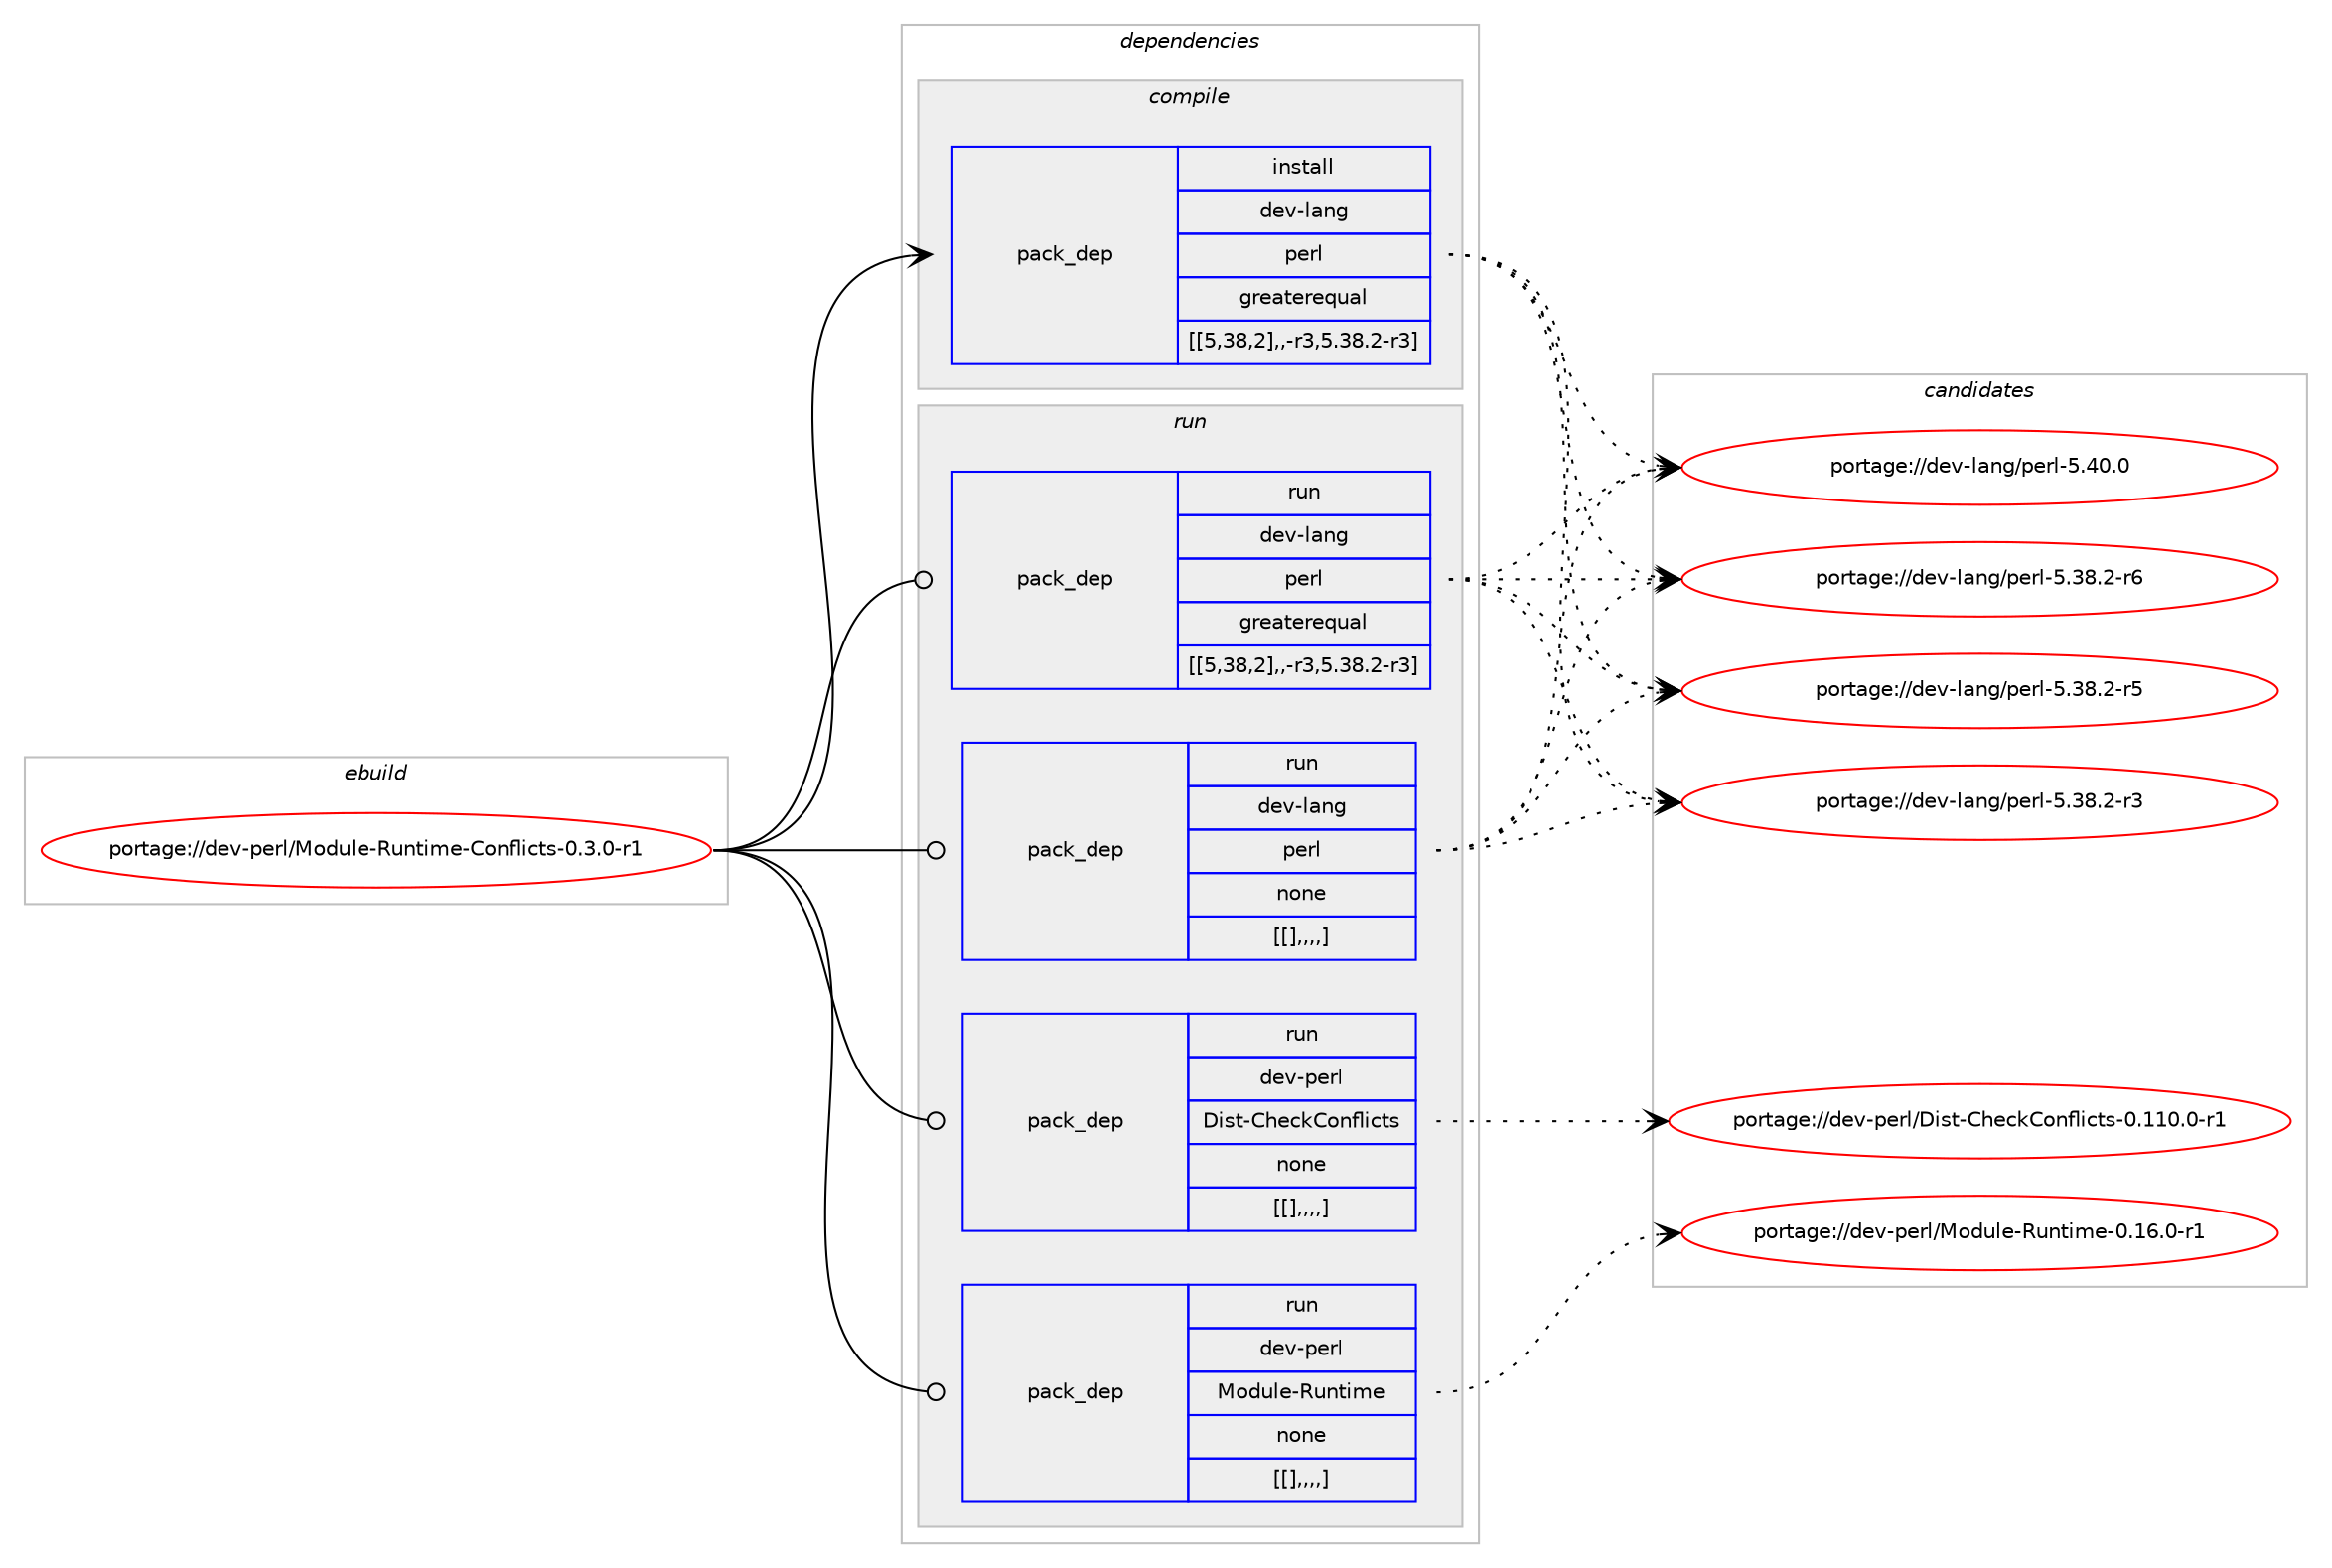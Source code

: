 digraph prolog {

# *************
# Graph options
# *************

newrank=true;
concentrate=true;
compound=true;
graph [rankdir=LR,fontname=Helvetica,fontsize=10,ranksep=1.5];#, ranksep=2.5, nodesep=0.2];
edge  [arrowhead=vee];
node  [fontname=Helvetica,fontsize=10];

# **********
# The ebuild
# **********

subgraph cluster_leftcol {
color=gray;
label=<<i>ebuild</i>>;
id [label="portage://dev-perl/Module-Runtime-Conflicts-0.3.0-r1", color=red, width=4, href="../dev-perl/Module-Runtime-Conflicts-0.3.0-r1.svg"];
}

# ****************
# The dependencies
# ****************

subgraph cluster_midcol {
color=gray;
label=<<i>dependencies</i>>;
subgraph cluster_compile {
fillcolor="#eeeeee";
style=filled;
label=<<i>compile</i>>;
subgraph pack102650 {
dependency134311 [label=<<TABLE BORDER="0" CELLBORDER="1" CELLSPACING="0" CELLPADDING="4" WIDTH="220"><TR><TD ROWSPAN="6" CELLPADDING="30">pack_dep</TD></TR><TR><TD WIDTH="110">install</TD></TR><TR><TD>dev-lang</TD></TR><TR><TD>perl</TD></TR><TR><TD>greaterequal</TD></TR><TR><TD>[[5,38,2],,-r3,5.38.2-r3]</TD></TR></TABLE>>, shape=none, color=blue];
}
id:e -> dependency134311:w [weight=20,style="solid",arrowhead="vee"];
}
subgraph cluster_compileandrun {
fillcolor="#eeeeee";
style=filled;
label=<<i>compile and run</i>>;
}
subgraph cluster_run {
fillcolor="#eeeeee";
style=filled;
label=<<i>run</i>>;
subgraph pack102651 {
dependency134312 [label=<<TABLE BORDER="0" CELLBORDER="1" CELLSPACING="0" CELLPADDING="4" WIDTH="220"><TR><TD ROWSPAN="6" CELLPADDING="30">pack_dep</TD></TR><TR><TD WIDTH="110">run</TD></TR><TR><TD>dev-lang</TD></TR><TR><TD>perl</TD></TR><TR><TD>greaterequal</TD></TR><TR><TD>[[5,38,2],,-r3,5.38.2-r3]</TD></TR></TABLE>>, shape=none, color=blue];
}
id:e -> dependency134312:w [weight=20,style="solid",arrowhead="odot"];
subgraph pack102652 {
dependency134313 [label=<<TABLE BORDER="0" CELLBORDER="1" CELLSPACING="0" CELLPADDING="4" WIDTH="220"><TR><TD ROWSPAN="6" CELLPADDING="30">pack_dep</TD></TR><TR><TD WIDTH="110">run</TD></TR><TR><TD>dev-lang</TD></TR><TR><TD>perl</TD></TR><TR><TD>none</TD></TR><TR><TD>[[],,,,]</TD></TR></TABLE>>, shape=none, color=blue];
}
id:e -> dependency134313:w [weight=20,style="solid",arrowhead="odot"];
subgraph pack102653 {
dependency134314 [label=<<TABLE BORDER="0" CELLBORDER="1" CELLSPACING="0" CELLPADDING="4" WIDTH="220"><TR><TD ROWSPAN="6" CELLPADDING="30">pack_dep</TD></TR><TR><TD WIDTH="110">run</TD></TR><TR><TD>dev-perl</TD></TR><TR><TD>Dist-CheckConflicts</TD></TR><TR><TD>none</TD></TR><TR><TD>[[],,,,]</TD></TR></TABLE>>, shape=none, color=blue];
}
id:e -> dependency134314:w [weight=20,style="solid",arrowhead="odot"];
subgraph pack102654 {
dependency134315 [label=<<TABLE BORDER="0" CELLBORDER="1" CELLSPACING="0" CELLPADDING="4" WIDTH="220"><TR><TD ROWSPAN="6" CELLPADDING="30">pack_dep</TD></TR><TR><TD WIDTH="110">run</TD></TR><TR><TD>dev-perl</TD></TR><TR><TD>Module-Runtime</TD></TR><TR><TD>none</TD></TR><TR><TD>[[],,,,]</TD></TR></TABLE>>, shape=none, color=blue];
}
id:e -> dependency134315:w [weight=20,style="solid",arrowhead="odot"];
}
}

# **************
# The candidates
# **************

subgraph cluster_choices {
rank=same;
color=gray;
label=<<i>candidates</i>>;

subgraph choice102650 {
color=black;
nodesep=1;
choice10010111845108971101034711210111410845534652484648 [label="portage://dev-lang/perl-5.40.0", color=red, width=4,href="../dev-lang/perl-5.40.0.svg"];
choice100101118451089711010347112101114108455346515646504511454 [label="portage://dev-lang/perl-5.38.2-r6", color=red, width=4,href="../dev-lang/perl-5.38.2-r6.svg"];
choice100101118451089711010347112101114108455346515646504511453 [label="portage://dev-lang/perl-5.38.2-r5", color=red, width=4,href="../dev-lang/perl-5.38.2-r5.svg"];
choice100101118451089711010347112101114108455346515646504511451 [label="portage://dev-lang/perl-5.38.2-r3", color=red, width=4,href="../dev-lang/perl-5.38.2-r3.svg"];
dependency134311:e -> choice10010111845108971101034711210111410845534652484648:w [style=dotted,weight="100"];
dependency134311:e -> choice100101118451089711010347112101114108455346515646504511454:w [style=dotted,weight="100"];
dependency134311:e -> choice100101118451089711010347112101114108455346515646504511453:w [style=dotted,weight="100"];
dependency134311:e -> choice100101118451089711010347112101114108455346515646504511451:w [style=dotted,weight="100"];
}
subgraph choice102651 {
color=black;
nodesep=1;
choice10010111845108971101034711210111410845534652484648 [label="portage://dev-lang/perl-5.40.0", color=red, width=4,href="../dev-lang/perl-5.40.0.svg"];
choice100101118451089711010347112101114108455346515646504511454 [label="portage://dev-lang/perl-5.38.2-r6", color=red, width=4,href="../dev-lang/perl-5.38.2-r6.svg"];
choice100101118451089711010347112101114108455346515646504511453 [label="portage://dev-lang/perl-5.38.2-r5", color=red, width=4,href="../dev-lang/perl-5.38.2-r5.svg"];
choice100101118451089711010347112101114108455346515646504511451 [label="portage://dev-lang/perl-5.38.2-r3", color=red, width=4,href="../dev-lang/perl-5.38.2-r3.svg"];
dependency134312:e -> choice10010111845108971101034711210111410845534652484648:w [style=dotted,weight="100"];
dependency134312:e -> choice100101118451089711010347112101114108455346515646504511454:w [style=dotted,weight="100"];
dependency134312:e -> choice100101118451089711010347112101114108455346515646504511453:w [style=dotted,weight="100"];
dependency134312:e -> choice100101118451089711010347112101114108455346515646504511451:w [style=dotted,weight="100"];
}
subgraph choice102652 {
color=black;
nodesep=1;
choice10010111845108971101034711210111410845534652484648 [label="portage://dev-lang/perl-5.40.0", color=red, width=4,href="../dev-lang/perl-5.40.0.svg"];
choice100101118451089711010347112101114108455346515646504511454 [label="portage://dev-lang/perl-5.38.2-r6", color=red, width=4,href="../dev-lang/perl-5.38.2-r6.svg"];
choice100101118451089711010347112101114108455346515646504511453 [label="portage://dev-lang/perl-5.38.2-r5", color=red, width=4,href="../dev-lang/perl-5.38.2-r5.svg"];
choice100101118451089711010347112101114108455346515646504511451 [label="portage://dev-lang/perl-5.38.2-r3", color=red, width=4,href="../dev-lang/perl-5.38.2-r3.svg"];
dependency134313:e -> choice10010111845108971101034711210111410845534652484648:w [style=dotted,weight="100"];
dependency134313:e -> choice100101118451089711010347112101114108455346515646504511454:w [style=dotted,weight="100"];
dependency134313:e -> choice100101118451089711010347112101114108455346515646504511453:w [style=dotted,weight="100"];
dependency134313:e -> choice100101118451089711010347112101114108455346515646504511451:w [style=dotted,weight="100"];
}
subgraph choice102653 {
color=black;
nodesep=1;
choice100101118451121011141084768105115116456710410199107671111101021081059911611545484649494846484511449 [label="portage://dev-perl/Dist-CheckConflicts-0.110.0-r1", color=red, width=4,href="../dev-perl/Dist-CheckConflicts-0.110.0-r1.svg"];
dependency134314:e -> choice100101118451121011141084768105115116456710410199107671111101021081059911611545484649494846484511449:w [style=dotted,weight="100"];
}
subgraph choice102654 {
color=black;
nodesep=1;
choice1001011184511210111410847771111001171081014582117110116105109101454846495446484511449 [label="portage://dev-perl/Module-Runtime-0.16.0-r1", color=red, width=4,href="../dev-perl/Module-Runtime-0.16.0-r1.svg"];
dependency134315:e -> choice1001011184511210111410847771111001171081014582117110116105109101454846495446484511449:w [style=dotted,weight="100"];
}
}

}
